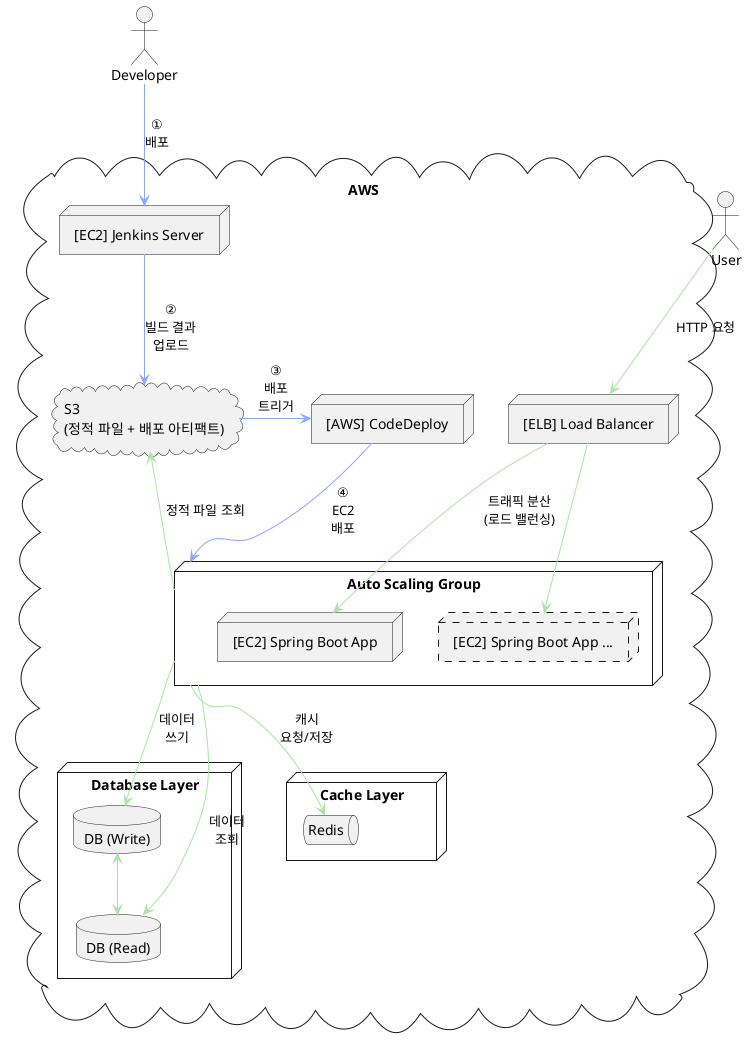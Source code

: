 @startuml
skinparam componentStyle rectangle

actor User
actor Developer

cloud "AWS" {

    node "[ELB] Load Balancer" as ELB

    node "Auto Scaling Group" as AppLayer {
        node "[EC2] Spring Boot App" as ec2
        node "[EC2] Spring Boot App ..." as ec2Dashed #line.dashed
    }

    node "Database Layer" {
        database "DB (Write)" as DBWrite
        database "DB (Read)" as DBRead
    }

    node "Cache Layer" {
        queue "Redis" as Redis
    }

    cloud "S3\n(정적 파일 + 배포 아티팩트)" as S3

    node "[EC2] Jenkins Server" as Jenkins
    node "[AWS] CodeDeploy" as CodeDeploy
}

' 요청 흐름 (Request Flow) 선 색상 설정
skinparam arrowColor #A8E6A1

User --> ELB : HTTP 요청
ELB --> ec2Dashed
ELB --> ec2  : 트래픽 분산\n(로드 밸런싱)

AppLayer --> Redis : 캐시\n요청/저장
AppLayer --> DBWrite : 데이터\n쓰기
AppLayer --> DBRead : 데이터\n조회
DBWrite <--> DBRead
AppLayer -L-> S3 : 정적 파일 조회

' 배포 흐름 (Deployment Flow) 선 색상 설정
skinparam arrowColor #8AA7FF

Developer --> Jenkins : ①\n배포
Jenkins --> S3 : ②\n빌드 결과\n업로드
S3 -L-> CodeDeploy: ③\n배포\n트리거
CodeDeploy --> AppLayer : ④\nEC2\n배포

@enduml
